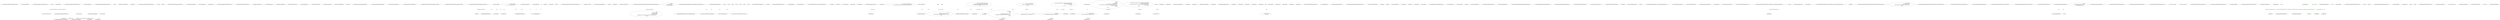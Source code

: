 digraph  {
m0_31 [cluster="CommandLine.Core.TokenExtensions.IsValue(CommandLine.Core.Token)", file="InstanceBuilderTests.cs", label="Entry CommandLine.Core.TokenExtensions.IsValue(CommandLine.Core.Token)", span="73-73"];
m0_32 [cluster="CommandLine.Core.TokenExtensions.IsValue(CommandLine.Core.Token)", file="InstanceBuilderTests.cs", label="return token.Tag == TokenType.Value;", span="75-75"];
m0_33 [cluster="CommandLine.Core.TokenExtensions.IsValue(CommandLine.Core.Token)", file="InstanceBuilderTests.cs", label="Exit CommandLine.Core.TokenExtensions.IsValue(CommandLine.Core.Token)", span="73-73"];
m0_12 [cluster="CommandLine.Core.Token.Equals(object)", file="InstanceBuilderTests.cs", label="other != null", span="42-42"];
m0_15 [cluster="CommandLine.Core.Token.Equals(object)", color=green, community=0, file="InstanceBuilderTests.cs", label="Exit CommandLine.Core.Token.Equals(object)", prediction=0, span="39-39"];
m0_14 [cluster="CommandLine.Core.Token.Equals(object)", file="InstanceBuilderTests.cs", label="return base.Equals(obj);", span="47-47"];
m0_13 [cluster="CommandLine.Core.Token.Equals(object)", file="InstanceBuilderTests.cs", label="return this.Equals(other);", span="44-44"];
m0_16 [cluster="CommandLine.Core.Token.Equals(CommandLine.Core.Token)", file="InstanceBuilderTests.cs", label="Entry CommandLine.Core.Token.Equals(CommandLine.Core.Token)", span="55-55"];
m0_17 [cluster="object.Equals(object)", file="InstanceBuilderTests.cs", label="Entry object.Equals(object)", span="0-0"];
m0_28 [cluster="CommandLine.Core.TokenExtensions.IsName(CommandLine.Core.Token)", file="InstanceBuilderTests.cs", label="Entry CommandLine.Core.TokenExtensions.IsName(CommandLine.Core.Token)", span="68-68"];
m0_29 [cluster="CommandLine.Core.TokenExtensions.IsName(CommandLine.Core.Token)", file="InstanceBuilderTests.cs", label="return token.Tag == TokenType.Name;", span="70-70"];
m0_30 [cluster="CommandLine.Core.TokenExtensions.IsName(CommandLine.Core.Token)", file="InstanceBuilderTests.cs", label="Exit CommandLine.Core.TokenExtensions.IsName(CommandLine.Core.Token)", span="68-68"];
m0_23 [cluster="CommandLine.Core.Token.Equals(CommandLine.Core.Token)", file="InstanceBuilderTests.cs", label="return false;", span="59-59"];
m0_18 [cluster="CommandLine.Core.Token.GetHashCode()", file="InstanceBuilderTests.cs", label="Entry CommandLine.Core.Token.GetHashCode()", span="50-50"];
m0_19 [cluster="CommandLine.Core.Token.GetHashCode()", file="InstanceBuilderTests.cs", label="return new {this.Tag, this.Text}.GetHashCode();", span="52-52"];
m0_21 [cluster="T.ToMaybe<T>()", file="InstanceBuilderTests.cs", label="Entry T.ToMaybe<T>()", span="82-82"];
m0_0 [cluster="CommandLine.Core.Token.Token(CommandLine.Core.TokenType, string)", file="InstanceBuilderTests.cs", label="Entry CommandLine.Core.Token.Token(CommandLine.Core.TokenType, string)", span="13-13"];
m0_1 [cluster="CommandLine.Core.Token.Token(CommandLine.Core.TokenType, string)", file="InstanceBuilderTests.cs", label="this.tag = tag", span="15-15"];
m0_2 [cluster="CommandLine.Core.Token.Token(CommandLine.Core.TokenType, string)", file="InstanceBuilderTests.cs", label="this.text = text", span="16-16"];
m0_3 [cluster="CommandLine.Core.Token.Token(CommandLine.Core.TokenType, string)", file="InstanceBuilderTests.cs", label="Exit CommandLine.Core.Token.Token(CommandLine.Core.TokenType, string)", span="13-13"];
m0_20 [cluster="CommandLine.Core.Token.GetHashCode()", file="InstanceBuilderTests.cs", label="Exit CommandLine.Core.Token.GetHashCode()", span="50-50"];
m0_26 [cluster="System.Enum.Equals(object)", file="InstanceBuilderTests.cs", label="Entry System.Enum.Equals(object)", span="0-0"];
m0_27 [cluster="string.Equals(string)", file="InstanceBuilderTests.cs", label="Entry string.Equals(string)", span="0-0"];
m0_22 [cluster="System.InvalidOperationException.InvalidOperationException(string)", file="InstanceBuilderTests.cs", label="Entry System.InvalidOperationException.InvalidOperationException(string)", span="0-0"];
m0_24 [cluster="CommandLine.Core.Token.Equals(CommandLine.Core.Token)", file="InstanceBuilderTests.cs", label="return this.Tag.Equals(other.Tag) && this.Text.Equals(other.Text);", span="62-62"];
m0_25 [cluster="CommandLine.Core.Token.Equals(CommandLine.Core.Token)", file="InstanceBuilderTests.cs", label="Exit CommandLine.Core.Token.Equals(CommandLine.Core.Token)", span="55-55"];
m0_4 [cluster="CommandLine.Core.Token.Name(string)", file="InstanceBuilderTests.cs", label="Entry CommandLine.Core.Token.Name(string)", span="19-19"];
m0_5 [cluster="CommandLine.Core.Token.Name(string)", file="InstanceBuilderTests.cs", label="return new Token(TokenType.Name, text);", span="21-21"];
m0_6 [cluster="CommandLine.Core.Token.Name(string)", file="InstanceBuilderTests.cs", label="Exit CommandLine.Core.Token.Name(string)", span="19-19"];
m0_7 [cluster="CommandLine.Core.Token.Value(string)", file="InstanceBuilderTests.cs", label="Entry CommandLine.Core.Token.Value(string)", span="24-24"];
m0_8 [cluster="CommandLine.Core.Token.Value(string)", file="InstanceBuilderTests.cs", label="return new Token(TokenType.Value, text);", span="26-26"];
m0_9 [cluster="CommandLine.Core.Token.Value(string)", file="InstanceBuilderTests.cs", label="Exit CommandLine.Core.Token.Value(string)", span="24-24"];
m0_10 [cluster="CommandLine.Core.Token.Equals(object)", file="InstanceBuilderTests.cs", label="Entry CommandLine.Core.Token.Equals(object)", span="39-39"];
m0_11 [cluster="CommandLine.Core.Token.Equals(object)", file="InstanceBuilderTests.cs", label="var other = obj as Token", span="41-41"];
m0_34 [file="InstanceBuilderTests.cs", label="CommandLine.Core.Token", span=""];
m1_38 [cluster="System.Type.GetVerbSpecification()", file="Parser.cs", label="Entry System.Type.GetVerbSpecification()", span="27-27"];
m1_46 [cluster="System.Text.StringBuilder.Append(char)", file="Parser.cs", label="Entry System.Text.StringBuilder.Append(char)", span="0-0"];
m1_124 [cluster="Unk.doubQt", file="Parser.cs", label="Entry Unk.doubQt", span=""];
m1_149 [cluster="CommandLine.Infrastructure.FSharpOptionHelper.IsSome(object)", file="Parser.cs", label="Entry CommandLine.Infrastructure.FSharpOptionHelper.IsSome(object)", span="38-38"];
m1_4 [cluster="CommandLine.UnParserSettings.WithUseEqualTokenOnly()", file="Parser.cs", label="Entry CommandLine.UnParserSettings.WithUseEqualTokenOnly()", span="61-61"];
m1_5 [cluster="CommandLine.UnParserSettings.WithUseEqualTokenOnly()", file="Parser.cs", label="return new UnParserSettings { UseEqualToken = true };", span="63-63"];
m1_6 [cluster="CommandLine.UnParserSettings.WithUseEqualTokenOnly()", file="Parser.cs", label="Exit CommandLine.UnParserSettings.WithUseEqualTokenOnly()", span="61-61"];
m1_126 [cluster="CommandLine.UnParserExtensions.SeperatorOrSpace(CommandLine.Core.Specification)", file="Parser.cs", label="Entry CommandLine.UnParserExtensions.SeperatorOrSpace(CommandLine.Core.Specification)", span="194-194"];
m1_128 [cluster="CommandLine.UnParserExtensions.SeperatorOrSpace(CommandLine.Core.Specification)", file="Parser.cs", label="Exit CommandLine.UnParserExtensions.SeperatorOrSpace(CommandLine.Core.Specification)", span="194-194"];
m1_88 [cluster="CommandLine.UnParserExtensions.FormatValue(CommandLine.Core.Specification, object)", file="Parser.cs", label="Entry CommandLine.UnParserExtensions.FormatValue(CommandLine.Core.Specification, object)", span="162-162"];
m1_89 [cluster="CommandLine.UnParserExtensions.FormatValue(CommandLine.Core.Specification, object)", file="Parser.cs", label="var builder = new StringBuilder()", span="164-164"];
m1_90 [cluster="CommandLine.UnParserExtensions.FormatValue(CommandLine.Core.Specification, object)", file="Parser.cs", label="spec.TargetType", span="165-165"];
m1_92 [cluster="CommandLine.UnParserExtensions.FormatValue(CommandLine.Core.Specification, object)", file="Parser.cs", label="builder.Append(FormatWithQuotesIfString(value))", span="168-168"];
m1_94 [cluster="CommandLine.UnParserExtensions.FormatValue(CommandLine.Core.Specification, object)", file="Parser.cs", label="var sep = spec.SeperatorOrSpace()", span="171-171"];
m1_96 [cluster="CommandLine.UnParserExtensions.FormatValue(CommandLine.Core.Specification, object)", file="Parser.cs", label="var e = ((IEnumerable)value).GetEnumerator()", span="174-174"];
m1_98 [cluster="CommandLine.UnParserExtensions.FormatValue(CommandLine.Core.Specification, object)", file="Parser.cs", label="builder.Append(format(e.Current)).Append(sep)", span="176-176"];
m1_99 [cluster="CommandLine.UnParserExtensions.FormatValue(CommandLine.Core.Specification, object)", file="Parser.cs", label="builder.TrimEndIfMatch(' ')", span="177-177"];
m1_100 [cluster="CommandLine.UnParserExtensions.FormatValue(CommandLine.Core.Specification, object)", file="Parser.cs", label="return builder.ToString();", span="180-180"];
m1_91 [cluster="CommandLine.UnParserExtensions.FormatValue(CommandLine.Core.Specification, object)", file="Parser.cs", label="TargetType.Scalar", span="167-167"];
m1_93 [cluster="CommandLine.UnParserExtensions.FormatValue(CommandLine.Core.Specification, object)", file="Parser.cs", label="TargetType.Sequence", span="170-170"];
m1_95 [cluster="CommandLine.UnParserExtensions.FormatValue(CommandLine.Core.Specification, object)", file="Parser.cs", label="Func<object, object> format = v\r\n                        => sep == ' ' ? FormatWithQuotesIfString(v) : v", span="172-173"];
m1_97 [cluster="CommandLine.UnParserExtensions.FormatValue(CommandLine.Core.Specification, object)", file="Parser.cs", label="e.MoveNext()", span="175-175"];
m1_101 [cluster="CommandLine.UnParserExtensions.FormatValue(CommandLine.Core.Specification, object)", file="Parser.cs", label="Exit CommandLine.UnParserExtensions.FormatValue(CommandLine.Core.Specification, object)", span="162-162"];
m1_35 [cluster="System.Action<T>.Invoke(T)", file="Parser.cs", label="Entry System.Action<T>.Invoke(T)", span="0-0"];
m1_105 [cluster="System.Collections.IEnumerable.GetEnumerator()", file="Parser.cs", label="Entry System.Collections.IEnumerable.GetEnumerator()", span="0-0"];
m1_45 [cluster="Unk.Any", file="Parser.cs", label="Entry Unk.Any", span=""];
m1_41 [cluster="object.IsEmpty()", file="Parser.cs", label="Entry object.IsEmpty()", span="233-233"];
m1_107 [cluster="System.Func<T, TResult>.Invoke(T)", file="Parser.cs", label="Entry System.Func<T, TResult>.Invoke(T)", span="0-0"];
m1_137 [cluster="CommandLine.UnParserExtensions.FormatName(CommandLine.Core.OptionSpecification, CommandLine.UnParserSettings)", file="Parser.cs", label="Entry CommandLine.UnParserExtensions.FormatName(CommandLine.Core.OptionSpecification, CommandLine.UnParserSettings)", span="208-208"];
m1_138 [cluster="CommandLine.UnParserExtensions.FormatName(CommandLine.Core.OptionSpecification, CommandLine.UnParserSettings)", file="Parser.cs", label="var longName =\r\n                optionSpec.LongName.Length > 0\r\n                && !settings.PreferShortName", span="210-212"];
m1_139 [cluster="CommandLine.UnParserExtensions.FormatName(CommandLine.Core.OptionSpecification, CommandLine.UnParserSettings)", file="Parser.cs", label="return\r\n                new StringBuilder(longName\r\n                    ? ''--''.JoinTo(optionSpec.LongName)\r\n                    : ''-''.JoinTo(optionSpec.ShortName))\r\n                        .AppendIf(longName && settings.UseEqualToken && optionSpec.ConversionType != typeof(bool), ''='', '' '')\r\n                    .ToString();", span="214-219"];
m1_140 [cluster="CommandLine.UnParserExtensions.FormatName(CommandLine.Core.OptionSpecification, CommandLine.UnParserSettings)", file="Parser.cs", label="Exit CommandLine.UnParserExtensions.FormatName(CommandLine.Core.OptionSpecification, CommandLine.UnParserSettings)", span="208-208"];
m1_151 [cluster="CommandLine.UnParserExtensions.IsEmpty(object)", file="Parser.cs", label="Entry CommandLine.UnParserExtensions.IsEmpty(object)", span="233-233"];
m1_152 [cluster="CommandLine.UnParserExtensions.IsEmpty(object)", file="Parser.cs", label="value == null", span="235-235"];
m1_154 [cluster="CommandLine.UnParserExtensions.IsEmpty(object)", file="Parser.cs", label="ReflectionHelper.IsFSharpOptionType(value.GetType()) && !FSharpOptionHelper.IsSome(value)", span="236-236"];
m1_156 [cluster="CommandLine.UnParserExtensions.IsEmpty(object)", file="Parser.cs", label="value is ValueType && value.Equals(value.GetType().GetDefaultValue())", span="237-237"];
m1_158 [cluster="CommandLine.UnParserExtensions.IsEmpty(object)", file="Parser.cs", label="value is string && ((string)value).Length == 0", span="238-238"];
m1_160 [cluster="CommandLine.UnParserExtensions.IsEmpty(object)", file="Parser.cs", label="value is IEnumerable && !((IEnumerable)value).GetEnumerator().MoveNext()", span="239-239"];
m1_153 [cluster="CommandLine.UnParserExtensions.IsEmpty(object)", file="Parser.cs", label="return true;", span="235-235"];
m1_155 [cluster="CommandLine.UnParserExtensions.IsEmpty(object)", file="Parser.cs", label="return true;", span="236-236"];
m1_157 [cluster="CommandLine.UnParserExtensions.IsEmpty(object)", file="Parser.cs", label="return true;", span="237-237"];
m1_159 [cluster="CommandLine.UnParserExtensions.IsEmpty(object)", file="Parser.cs", label="return true;", span="238-238"];
m1_161 [cluster="CommandLine.UnParserExtensions.IsEmpty(object)", file="Parser.cs", label="return true;", span="239-239"];
m1_162 [cluster="CommandLine.UnParserExtensions.IsEmpty(object)", file="Parser.cs", label="return false;", span="240-240"];
m1_163 [cluster="CommandLine.UnParserExtensions.IsEmpty(object)", file="Parser.cs", label="Exit CommandLine.UnParserExtensions.IsEmpty(object)", span="233-233"];
m1_43 [cluster="Unk.Where", file="Parser.cs", label="Entry Unk.Where", span=""];
m1_142 [cluster="System.Text.StringBuilder.AppendIf(bool, string, string)", file="Parser.cs", label="Entry System.Text.StringBuilder.AppendIf(bool, string, string)", span="34-34"];
m1_52 [cluster="Unk.TrimEndIfMatchWhen", file="Parser.cs", label="Entry Unk.TrimEndIfMatchWhen", span=""];
m1_120 [cluster="string.Replace(string, string)", file="Parser.cs", label="Entry string.Replace(string, string)", span="0-0"];
m1_40 [cluster="System.Type.GetSpecifications<T>(System.Func<System.Reflection.PropertyInfo, T>)", file="Parser.cs", label="Entry System.Type.GetSpecifications<T>(System.Func<System.Reflection.PropertyInfo, T>)", span="16-16"];
m1_72 [cluster="Unk.Contains", file="Parser.cs", label="Entry Unk.Contains", span=""];
m1_115 [cluster="T.ToMaybe<T>()", file="Parser.cs", label="Entry T.ToMaybe<T>()", span="249-249"];
m1_119 [cluster="string.Contains(string)", file="Parser.cs", label="Entry string.Contains(string)", span="0-0"];
m1_36 [cluster="object.GetType()", file="Parser.cs", label="Entry object.GetType()", span="0-0"];
m1_129 [cluster="lambda expression", file="Parser.cs", label="Entry lambda expression", span="197-197"];
m1_11 [cluster="lambda expression", file="Parser.cs", label="Entry lambda expression", span="83-83"];
m1_12 [cluster="lambda expression", file="Parser.cs", label="Exit lambda expression", span="83-83"];
m1_61 [cluster="lambda expression", file="Parser.cs", label="new { Specification = Specification.FromProperty(pi),\r\n                            Value = pi.GetValue(options, null).NormalizeValue(), PropertyValue = pi.GetValue(options, null) }", span="112-113"];
m1_80 [cluster="lambda expression", file="Parser.cs", label="builder\r\n                        .TrimEndIfMatchWhen(builder.TrailingSpaces() > 1, ' ')\r\n                        .Append(FormatOption((OptionSpecification)opt.Specification, opt.Value, settings))\r\n                        .Append(' ')", span="148-151"];
m1_57 [cluster="lambda expression", file="Parser.cs", label="builder.Append(verb.Name).Append(' ')", span="107-107"];
m1_56 [cluster="lambda expression", file="Parser.cs", label="Entry lambda expression", span="107-107"];
m1_60 [cluster="lambda expression", file="Parser.cs", label="Entry lambda expression", span="112-113"];
m1_66 [cluster="lambda expression", file="Parser.cs", label="Entry lambda expression", span="118-118"];
m1_70 [cluster="lambda expression", file="Parser.cs", label="!shortSwitches.Contains(info)", span="132-132"];
m1_69 [cluster="lambda expression", file="Parser.cs", label="Entry lambda expression", span="132-132"];
m1_73 [cluster="lambda expression", file="Parser.cs", label="Entry lambda expression", span="135-135"];
m1_76 [cluster="lambda expression", file="Parser.cs", label="Entry lambda expression", span="142-142"];
m1_85 [cluster="lambda expression", file="Parser.cs", label="builder.Append(FormatValue(val.Specification, val.Value)).Append(' ')", span="156-156"];
m1_79 [cluster="lambda expression", file="Parser.cs", label="Entry lambda expression", span="147-151"];
m1_84 [cluster="lambda expression", file="Parser.cs", label="Entry lambda expression", span="156-156"];
m1_58 [cluster="lambda expression", file="Parser.cs", label="Exit lambda expression", span="107-107"];
m1_62 [cluster="lambda expression", file="Parser.cs", label="Exit lambda expression", span="112-113"];
m1_67 [cluster="lambda expression", file="Parser.cs", label="i.Specification.Tag == SpecificationType.Option", span="118-118"];
m1_68 [cluster="lambda expression", file="Parser.cs", label="Exit lambda expression", span="118-118"];
m1_71 [cluster="lambda expression", file="Parser.cs", label="Exit lambda expression", span="132-132"];
m1_74 [cluster="lambda expression", file="Parser.cs", label="i.Specification.Tag == SpecificationType.Value", span="135-135"];
m1_75 [cluster="lambda expression", file="Parser.cs", label="Exit lambda expression", span="135-135"];
m1_77 [cluster="lambda expression", file="Parser.cs", label="((OptionSpecification)info.Specification).ShortName", span="142-142"];
m1_78 [cluster="lambda expression", file="Parser.cs", label="Exit lambda expression", span="142-142"];
m1_81 [cluster="lambda expression", file="Parser.cs", label="Exit lambda expression", span="147-151"];
m1_86 [cluster="lambda expression", file="Parser.cs", label="Exit lambda expression", span="156-156"];
m1_110 [cluster="lambda expression", file="Parser.cs", label="sep == ' ' ? FormatWithQuotesIfString(v) : v", span="173-173"];
m1_109 [cluster="lambda expression", file="Parser.cs", label="Entry lambda expression", span="172-173"];
m1_111 [cluster="lambda expression", file="Parser.cs", label="Exit lambda expression", span="172-173"];
m1_122 [cluster="lambda expression", file="Parser.cs", label="v.Contains(' ') || v.Contains(''\'''')\r\n                    ? ''\''''.JoinTo(doubQt(v), ''\'''') : v", span="190-191"];
m1_121 [cluster="lambda expression", file="Parser.cs", label="Entry lambda expression", span="190-191"];
m1_116 [cluster="lambda expression", file="Parser.cs", label="Entry lambda expression", span="185-186"];
m1_118 [cluster="lambda expression", file="Parser.cs", label="Exit lambda expression", span="185-186"];
m1_123 [cluster="lambda expression", file="Parser.cs", label="Exit lambda expression", span="190-191"];
m1_131 [cluster="lambda expression", file="Parser.cs", label="Exit lambda expression", span="197-197"];
m1_136 [cluster="System.Text.StringBuilder.AppendWhen(bool, params string[])", file="Parser.cs", label="Entry System.Text.StringBuilder.AppendWhen(bool, params string[])", span="9-9"];
m1_55 [cluster="string.TrimEnd(params char[])", file="Parser.cs", label="Entry string.TrimEnd(params char[])", span="0-0"];
m1_108 [cluster="System.Text.StringBuilder.TrimEndIfMatch(char)", file="Parser.cs", label="Entry System.Text.StringBuilder.TrimEndIfMatch(char)", span="85-85"];
m1_148 [cluster="CommandLine.Infrastructure.ReflectionHelper.IsFSharpOptionType(System.Type)", file="Parser.cs", label="Entry CommandLine.Infrastructure.ReflectionHelper.IsFSharpOptionType(System.Type)", span="35-35"];
m1_51 [cluster="System.Text.StringBuilder.TrailingSpaces()", file="Parser.cs", label="Entry System.Text.StringBuilder.TrailingSpaces()", span="101-101"];
m1_59 [cluster="Unk.Append", file="Parser.cs", label="Entry Unk.Append", span=""];
m1_47 [cluster="Unk.Select", file="Parser.cs", label="Entry Unk.Select", span=""];
m1_164 [cluster="System.Type.GetDefaultValue()", file="Parser.cs", label="Entry System.Type.GetDefaultValue()", span="130-130"];
m1_87 [cluster="Unk.FormatValue", file="Parser.cs", label="Entry Unk.FormatValue", span=""];
m1_42 [cluster="Unk.Memorize", file="Parser.cs", label="Entry Unk.Memorize", span=""];
m1_83 [cluster="Unk.FormatOption", file="Parser.cs", label="Entry Unk.FormatOption", span=""];
m1_44 [cluster="Unk.UniqueName", file="Parser.cs", label="Entry Unk.UniqueName", span=""];
m1_150 [cluster="CommandLine.Infrastructure.FSharpOptionHelper.ValueOf(object)", file="Parser.cs", label="Entry CommandLine.Infrastructure.FSharpOptionHelper.ValueOf(object)", span="30-30"];
m1_125 [cluster="string.JoinTo(params string[])", file="Parser.cs", label="Entry string.JoinTo(params string[])", span="45-45"];
m1_65 [cluster="object.NormalizeValue()", file="Parser.cs", label="Entry object.NormalizeValue()", span="222-222"];
m1_39 [cluster="Unk.Return", file="Parser.cs", label="Entry Unk.Return", span=""];
m1_54 [cluster="System.Text.StringBuilder.ToString()", file="Parser.cs", label="Entry System.Text.StringBuilder.ToString()", span="0-0"];
m1_104 [cluster="CommandLine.Core.Specification.SeperatorOrSpace()", file="Parser.cs", label="Entry CommandLine.Core.Specification.SeperatorOrSpace()", span="194-194"];
m1_50 [cluster="System.Text.StringBuilder.Append(string)", file="Parser.cs", label="Entry System.Text.StringBuilder.Append(string)", span="0-0"];
m1_135 [cluster="CommandLine.Core.OptionSpecification.FormatName(CommandLine.UnParserSettings)", file="Parser.cs", label="Entry CommandLine.Core.OptionSpecification.FormatName(CommandLine.UnParserSettings)", span="208-208"];
m1_102 [cluster="CommandLine.UnParserExtensions.FormatWithQuotesIfString(object)", file="Parser.cs", label="Entry CommandLine.UnParserExtensions.FormatWithQuotesIfString(object)", span="183-183"];
m1_114 [cluster="CommandLine.UnParserExtensions.FormatWithQuotesIfString(object)", file="Parser.cs", label="Exit CommandLine.UnParserExtensions.FormatWithQuotesIfString(object)", span="183-183"];
m1_0 [cluster="CommandLine.UnParserSettings.WithGroupSwitchesOnly()", file="Parser.cs", label="Entry CommandLine.UnParserSettings.WithGroupSwitchesOnly()", span="52-52"];
m1_1 [cluster="CommandLine.UnParserSettings.WithGroupSwitchesOnly()", file="Parser.cs", label="return new UnParserSettings { GroupSwitches = true };", span="54-54"];
m1_2 [cluster="CommandLine.UnParserSettings.WithGroupSwitchesOnly()", file="Parser.cs", label="Exit CommandLine.UnParserSettings.WithGroupSwitchesOnly()", span="52-52"];
m1_53 [cluster="Unk.ForEach", file="Parser.cs", label="Entry Unk.ForEach", span=""];
m1_103 [cluster="System.Text.StringBuilder.Append(object)", file="Parser.cs", label="Entry System.Text.StringBuilder.Append(object)", span="0-0"];
m1_49 [cluster="Unk.Join", file="Parser.cs", label="Entry Unk.Join", span=""];
m1_10 [cluster="CommandLine.Parser.FormatCommandLine<T>(T, System.Action<CommandLine.UnParserSettings>)", file="Parser.cs", label="Entry CommandLine.Parser.FormatCommandLine<T>(T, System.Action<CommandLine.UnParserSettings>)", span="95-95"];
m1_141 [cluster="System.Text.StringBuilder.StringBuilder(string)", file="Parser.cs", label="Entry System.Text.StringBuilder.StringBuilder(string)", span="0-0"];
m1_37 [cluster="System.Text.StringBuilder.StringBuilder()", file="Parser.cs", label="Entry System.Text.StringBuilder.StringBuilder()", span="0-0"];
m1_3 [cluster="CommandLine.UnParserSettings.UnParserSettings()", file="Parser.cs", label="Entry CommandLine.UnParserSettings.UnParserSettings()", span="15-15"];
m1_165 [cluster="object.Equals(object)", file="Parser.cs", label="Entry object.Equals(object)", span="0-0"];
m1_106 [cluster="System.Collections.IEnumerator.MoveNext()", file="Parser.cs", label="Entry System.Collections.IEnumerator.MoveNext()", span="0-0"];
m1_82 [cluster="System.Text.StringBuilder.TrimEndIfMatchWhen(bool, char)", file="Parser.cs", label="Entry System.Text.StringBuilder.TrimEndIfMatchWhen(bool, char)", span="94-94"];
m1_13 [cluster="CommandLine.UnParserExtensions.FormatCommandLine<T>(CommandLine.Parser, T, System.Action<CommandLine.UnParserSettings>)", file="Parser.cs", label="Entry CommandLine.UnParserExtensions.FormatCommandLine<T>(CommandLine.Parser, T, System.Action<CommandLine.UnParserSettings>)", span="95-95"];
m1_14 [cluster="CommandLine.UnParserExtensions.FormatCommandLine<T>(CommandLine.Parser, T, System.Action<CommandLine.UnParserSettings>)", file="Parser.cs", label="options == null", span="97-97"];
m1_17 [cluster="CommandLine.UnParserExtensions.FormatCommandLine<T>(CommandLine.Parser, T, System.Action<CommandLine.UnParserSettings>)", file="Parser.cs", label="configuration(settings)", span="100-100"];
m1_19 [cluster="CommandLine.UnParserExtensions.FormatCommandLine<T>(CommandLine.Parser, T, System.Action<CommandLine.UnParserSettings>)", file="Parser.cs", label="var type = options.GetType()", span="103-103"];
m1_22 [cluster="CommandLine.UnParserExtensions.FormatCommandLine<T>(CommandLine.Parser, T, System.Action<CommandLine.UnParserSettings>)", file="Parser.cs", label="var specs =\r\n                (from info in\r\n                    type.GetSpecifications(\r\n                        pi => new { Specification = Specification.FromProperty(pi),\r\n                            Value = pi.GetValue(options, null).NormalizeValue(), PropertyValue = pi.GetValue(options, null) })\r\n                where !info.PropertyValue.IsEmpty()\r\n                select info)\r\n                    .Memorize()", span="109-116"];
m1_15 [cluster="CommandLine.UnParserExtensions.FormatCommandLine<T>(CommandLine.Parser, T, System.Action<CommandLine.UnParserSettings>)", file="Parser.cs", label="throw new ArgumentNullException(''options'');", span="97-97"];
m1_18 [cluster="CommandLine.UnParserExtensions.FormatCommandLine<T>(CommandLine.Parser, T, System.Action<CommandLine.UnParserSettings>)", file="Parser.cs", label="settings.Consumed = true", span="101-101"];
m1_25 [cluster="CommandLine.UnParserExtensions.FormatCommandLine<T>(CommandLine.Parser, T, System.Action<CommandLine.UnParserSettings>)", file="Parser.cs", label="var optSpecs = settings.GroupSwitches\r\n                ? allOptSpecs.Where(info => !shortSwitches.Contains(info))\r\n                : allOptSpecs", span="131-133"];
m1_27 [cluster="CommandLine.UnParserExtensions.FormatCommandLine<T>(CommandLine.Parser, T, System.Action<CommandLine.UnParserSettings>)", file="Parser.cs", label="builder = settings.GroupSwitches && shortSwitches.Any()\r\n                ? builder.Append('-').Append(string.Join(string.Empty, shortSwitches.Select(\r\n                    info => ((OptionSpecification)info.Specification).ShortName).ToArray())).Append(' ')\r\n                : builder", span="140-143"];
m1_29 [cluster="CommandLine.UnParserExtensions.FormatCommandLine<T>(CommandLine.Parser, T, System.Action<CommandLine.UnParserSettings>)", file="Parser.cs", label="optSpecs.ForEach(\r\n                opt =>\r\n                    builder\r\n                        .TrimEndIfMatchWhen(builder.TrailingSpaces() > 1, ' ')\r\n                        .Append(FormatOption((OptionSpecification)opt.Specification, opt.Value, settings))\r\n                        .Append(' ')\r\n                )", span="146-152"];
m1_20 [cluster="CommandLine.UnParserExtensions.FormatCommandLine<T>(CommandLine.Parser, T, System.Action<CommandLine.UnParserSettings>)", file="Parser.cs", label="var builder = new StringBuilder()", span="104-104"];
m1_21 [cluster="CommandLine.UnParserExtensions.FormatCommandLine<T>(CommandLine.Parser, T, System.Action<CommandLine.UnParserSettings>)", file="Parser.cs", label="type.GetVerbSpecification()\r\n                .Return(verb => builder.Append(verb.Name).Append(' '), builder)", span="106-107"];
m1_23 [cluster="CommandLine.UnParserExtensions.FormatCommandLine<T>(CommandLine.Parser, T, System.Action<CommandLine.UnParserSettings>)", file="Parser.cs", label="var allOptSpecs = from info in specs.Where(i => i.Specification.Tag == SpecificationType.Option)\r\n                let o = (OptionSpecification)info.Specification\r\n                where o.TargetType != TargetType.Switch || (o.TargetType == TargetType.Switch && ((bool)info.Value))\r\n                orderby o.UniqueName()\r\n                select info", span="118-122"];
m1_26 [cluster="CommandLine.UnParserExtensions.FormatCommandLine<T>(CommandLine.Parser, T, System.Action<CommandLine.UnParserSettings>)", file="Parser.cs", label="var valSpecs = from info in specs.Where(i => i.Specification.Tag == SpecificationType.Value)\r\n                let v = (ValueSpecification)info.Specification\r\n                orderby v.Index\r\n                select info", span="135-138"];
m1_28 [cluster="CommandLine.UnParserExtensions.FormatCommandLine<T>(CommandLine.Parser, T, System.Action<CommandLine.UnParserSettings>)", file="Parser.cs", label="builder\r\n                .TrimEndIfMatchWhen(!optSpecs.Any() || builder.TrailingSpaces() > 1, ' ')", span="144-145"];
m1_31 [cluster="CommandLine.UnParserExtensions.FormatCommandLine<T>(CommandLine.Parser, T, System.Action<CommandLine.UnParserSettings>)", file="Parser.cs", label="valSpecs.ForEach(\r\n                val => builder.Append(FormatValue(val.Specification, val.Value)).Append(' '))", span="155-156"];
m1_32 [cluster="CommandLine.UnParserExtensions.FormatCommandLine<T>(CommandLine.Parser, T, System.Action<CommandLine.UnParserSettings>)", file="Parser.cs", label="return builder\r\n                .ToString().TrimEnd(' ');", span="158-159"];
m1_33 [cluster="CommandLine.UnParserExtensions.FormatCommandLine<T>(CommandLine.Parser, T, System.Action<CommandLine.UnParserSettings>)", file="Parser.cs", label="Exit CommandLine.UnParserExtensions.FormatCommandLine<T>(CommandLine.Parser, T, System.Action<CommandLine.UnParserSettings>)", span="95-95"];
m1_48 [cluster="Unk.ToArray", file="Parser.cs", label="Entry Unk.ToArray", span=""];
m1_132 [cluster="CommandLine.UnParserExtensions.FormatOption(CommandLine.Core.OptionSpecification, object, CommandLine.UnParserSettings)", file="Parser.cs", label="Entry CommandLine.UnParserExtensions.FormatOption(CommandLine.Core.OptionSpecification, object, CommandLine.UnParserSettings)", span="200-200"];
m1_133 [cluster="CommandLine.UnParserExtensions.FormatOption(CommandLine.Core.OptionSpecification, object, CommandLine.UnParserSettings)", file="Parser.cs", label="return new StringBuilder()\r\n                    .Append(spec.FormatName(settings))\r\n                    .AppendWhen(spec.TargetType != TargetType.Switch, FormatValue(spec, value))\r\n                .ToString();", span="202-205"];
m1_134 [cluster="CommandLine.UnParserExtensions.FormatOption(CommandLine.Core.OptionSpecification, object, CommandLine.UnParserSettings)", file="Parser.cs", label="Exit CommandLine.UnParserExtensions.FormatOption(CommandLine.Core.OptionSpecification, object, CommandLine.UnParserSettings)", span="200-200"];
m1_63 [cluster="CommandLine.Core.Specification.FromProperty(System.Reflection.PropertyInfo)", file="Parser.cs", label="Entry CommandLine.Core.Specification.FromProperty(System.Reflection.PropertyInfo)", span="105-105"];
m1_34 [cluster="System.ArgumentNullException.ArgumentNullException(string)", file="Parser.cs", label="Entry System.ArgumentNullException.ArgumentNullException(string)", span="0-0"];
m1_7 [cluster="CommandLine.UnParserExtensions.FormatCommandLine<T>(CommandLine.Parser, T)", file="Parser.cs", label="Entry CommandLine.UnParserExtensions.FormatCommandLine<T>(CommandLine.Parser, T)", span="81-81"];
m1_8 [cluster="CommandLine.UnParserExtensions.FormatCommandLine<T>(CommandLine.Parser, T)", file="Parser.cs", label="return parser.FormatCommandLine(options, config => {});", span="83-83"];
m1_9 [cluster="CommandLine.UnParserExtensions.FormatCommandLine<T>(CommandLine.Parser, T)", file="Parser.cs", label="Exit CommandLine.UnParserExtensions.FormatCommandLine<T>(CommandLine.Parser, T)", span="81-81"];
m1_64 [cluster="System.Reflection.PropertyInfo.GetValue(object, object[])", file="Parser.cs", label="Entry System.Reflection.PropertyInfo.GetValue(object, object[])", span="0-0"];
m1_143 [cluster="CommandLine.UnParserExtensions.NormalizeValue(object)", file="Parser.cs", label="Entry CommandLine.UnParserExtensions.NormalizeValue(object)", span="222-222"];
m1_144 [cluster="CommandLine.UnParserExtensions.NormalizeValue(object)", file="Parser.cs", label="value != null\r\n                && ReflectionHelper.IsFSharpOptionType(value.GetType())\r\n                && FSharpOptionHelper.IsSome(value)", span="224-226"];
m1_145 [cluster="CommandLine.UnParserExtensions.NormalizeValue(object)", file="Parser.cs", label="return FSharpOptionHelper.ValueOf(value);", span="228-228"];
m1_146 [cluster="CommandLine.UnParserExtensions.NormalizeValue(object)", file="Parser.cs", label="return value;", span="230-230"];
m1_147 [cluster="CommandLine.UnParserExtensions.NormalizeValue(object)", file="Parser.cs", label="Exit CommandLine.UnParserExtensions.NormalizeValue(object)", span="222-222"];
m1_166 [file="Parser.cs", label=builder, span=""];
m1_167 [file="Parser.cs", label=T, span=""];
m1_168 [file="Parser.cs", label=shortSwitches, span=""];
m1_169 [file="Parser.cs", label=settings, span=""];
m1_170 [file="Parser.cs", label=sep, span=""];
m1_171 [file="Parser.cs", label=doubQt, span=""];
m2_35 [cluster="CommandLine.Core.TokenExtensions.IsValue(CommandLine.Core.Token)", file="Token.cs", label="Entry CommandLine.Core.TokenExtensions.IsValue(CommandLine.Core.Token)", span="78-78"];
m2_31 [cluster="CommandLine.Core.TokenExtensions.IsValue(CommandLine.Core.Token)", file="Token.cs", label="Entry CommandLine.Core.TokenExtensions.IsValue(CommandLine.Core.Token)", span="73-73"];
m2_32 [cluster="CommandLine.Core.TokenExtensions.IsName(CommandLine.Core.Token)", file="Token.cs", label="Entry CommandLine.Core.TokenExtensions.IsName(CommandLine.Core.Token)", span="73-73"];
m2_33 [cluster="CommandLine.Core.TokenExtensions.IsName(CommandLine.Core.Token)", color=green, community=0, file="Token.cs", label="return token.Tag == TokenType.Name;", prediction=1, span="75-75"];
m2_36 [cluster="CommandLine.Core.TokenExtensions.IsValue(CommandLine.Core.Token)", color=green, community=0, file="Token.cs", label="return token.Tag == TokenType.Value;", prediction=2, span="80-80"];
m2_37 [cluster="CommandLine.Core.TokenExtensions.IsValue(CommandLine.Core.Token)", file="Token.cs", label="Exit CommandLine.Core.TokenExtensions.IsValue(CommandLine.Core.Token)", span="78-78"];
m2_28 [cluster="CommandLine.Core.TokenExtensions.IsName(CommandLine.Core.Token)", file="Token.cs", label="Entry CommandLine.Core.TokenExtensions.IsName(CommandLine.Core.Token)", span="68-68"];
m2_29 [cluster="CommandLine.Core.TokenExtensions.IsName(CommandLine.Core.Token)", file="Token.cs", label="return token.Tag == TokenType.Name;", span="70-70"];
m2_30 [cluster="CommandLine.Core.TokenExtensions.IsName(CommandLine.Core.Token)", file="Token.cs", label="Exit CommandLine.Core.TokenExtensions.IsName(CommandLine.Core.Token)", span="68-68"];
m2_34 [cluster="CommandLine.Core.TokenExtensions.IsName(CommandLine.Core.Token)", file="Token.cs", label="CommandLine.Core.Token", span=""];
m2_12 [cluster="CommandLine.Core.Token.Equals(object)", color=green, community=0, file="Token.cs", label="other != null", prediction=3, span="42-42"];
m2_13 [cluster="CommandLine.Core.Token.Equals(object)", file="Token.cs", label="return Equals(other);", span="44-44"];
m2_21 [cluster="object.GetHashCode()", file="Token.cs", label="Entry object.GetHashCode()", span="0-0"];
m2_0 [cluster="CommandLine.Core.Token.Token(CommandLine.Core.TokenType, string)", file="Token.cs", label="Entry CommandLine.Core.Token.Token(CommandLine.Core.TokenType, string)", span="13-13"];
m2_1 [cluster="CommandLine.Core.Token.Token(CommandLine.Core.TokenType, string)", file="Token.cs", label="this.tag = tag", span="15-15"];
m2_2 [cluster="CommandLine.Core.Token.Token(CommandLine.Core.TokenType, string)", file="Token.cs", label="this.text = text", span="16-16"];
m2_3 [cluster="CommandLine.Core.Token.Token(CommandLine.Core.TokenType, string)", file="Token.cs", label="Exit CommandLine.Core.Token.Token(CommandLine.Core.TokenType, string)", span="13-13"];
m2_17 [cluster="CommandLine.Core.Token.Equals(object)", color=green, community=0, file="Token.cs", label="return Equals(other);", prediction=4, span="49-49"];
m2_10 [cluster="CommandLine.Core.Token.Equals(object)", file="Token.cs", label="Entry CommandLine.Core.Token.Equals(object)", span="39-39"];
m2_26 [cluster="System.Enum.Equals(object)", file="Token.cs", label="Entry System.Enum.Equals(object)", span="0-0"];
m2_27 [cluster="string.Equals(string)", file="Token.cs", label="Entry string.Equals(string)", span="0-0"];
m2_20 [cluster="CommandLine.Core.Token.GetHashCode()", file="Token.cs", label="Exit CommandLine.Core.Token.GetHashCode()", span="50-50"];
m2_16 [cluster="CommandLine.Core.Token.Equals(object)", color=green, community=0, file="Token.cs", label="other != null", prediction=5, span="47-47"];
m2_22 [cluster="CommandLine.Core.Token.Equals(CommandLine.Core.Token)", file="Token.cs", label="other == null", span="57-57"];
m2_24 [cluster="CommandLine.Core.Token.Equals(CommandLine.Core.Token)", file="Token.cs", label="return Tag.Equals(other.Tag) && Text.Equals(other.Text);", span="62-62"];
m2_23 [cluster="CommandLine.Core.Token.Equals(CommandLine.Core.Token)", file="Token.cs", label="return false;", span="59-59"];
m2_25 [cluster="CommandLine.Core.Token.Equals(CommandLine.Core.Token)", file="Token.cs", label="Exit CommandLine.Core.Token.Equals(CommandLine.Core.Token)", span="55-55"];
m2_4 [cluster="CommandLine.Core.Token.Name(string)", file="Token.cs", label="Entry CommandLine.Core.Token.Name(string)", span="19-19"];
m2_5 [cluster="CommandLine.Core.Token.Name(string)", color=green, community=0, file="Token.cs", label="return new Token(TokenType.Name, text);", prediction=6, span="21-21"];
m2_6 [cluster="CommandLine.Core.Token.Name(string)", file="Token.cs", label="Exit CommandLine.Core.Token.Name(string)", span="19-19"];
m2_18 [cluster="CommandLine.Core.Token.Equals(object)", file="Token.cs", label="return base.Equals(obj);", span="52-52"];
m2_19 [cluster="CommandLine.Core.Token.Equals(object)", file="Token.cs", label="Exit CommandLine.Core.Token.Equals(object)", span="44-44"];
m2_7 [cluster="CommandLine.Core.Token.Value(string)", file="Token.cs", label="Entry CommandLine.Core.Token.Value(string)", span="24-24"];
m2_8 [cluster="CommandLine.Core.Token.Value(string)", color=green, community=0, file="Token.cs", label="return new Value(text);", prediction=7, span="26-26"];
m2_9 [cluster="CommandLine.Core.Token.Value(string)", file="Token.cs", label="Exit CommandLine.Core.Token.Value(string)", span="24-24"];
m2_14 [cluster="CommandLine.Core.Token.Equals(object)", file="Token.cs", label="return base.Equals(obj);", span="47-47"];
m2_15 [cluster="CommandLine.Core.Token.Equals(object)", color=green, community=0, file="Token.cs", label="var other = obj as Token", prediction=4, span="46-46"];
m2_38 [file="Token.cs", label="CommandLine.Core.Token", span=""];
m0_12 -> m0_15  [color=green, key=1, label="CommandLine.Core.SpecificationProperty", style=dashed];
m0_12 -> m0_16  [color=darkseagreen4, key=1, label="CommandLine.Core.SpecificationProperty", style=dashed];
m0_16 -> m0_24  [color=darkseagreen4, key=1, label="CommandLine.Core.Token", style=dashed];
m0_10 -> m0_14  [color=darkseagreen4, key=1, label=object, style=dashed];
m0_11 -> m0_13  [color=darkseagreen4, key=1, label=other, style=dashed];
m0_34 -> m0_13  [color=darkseagreen4, key=1, label="CommandLine.Core.Token", style=dashed];
m0_34 -> m0_14  [color=darkseagreen4, key=1, label="CommandLine.Core.Token", style=dashed];
m0_34 -> m0_19  [color=darkseagreen4, key=1, label="CommandLine.Core.Token", style=dashed];
m0_34 -> m0_24  [color=darkseagreen4, key=1, label="CommandLine.Core.Token", style=dashed];
m1_88 -> m1_90  [color=darkseagreen4, key=1, label="CommandLine.Core.Specification", style=dashed];
m1_88 -> m1_92  [color=darkseagreen4, key=1, label=object, style=dashed];
m1_89 -> m1_92  [color=darkseagreen4, key=1, label=builder, style=dashed];
m1_89 -> m1_98  [color=darkseagreen4, key=1, label=builder, style=dashed];
m1_89 -> m1_99  [color=darkseagreen4, key=1, label=builder, style=dashed];
m1_89 -> m1_100  [color=darkseagreen4, key=1, label=builder, style=dashed];
m1_94 -> m1_110  [color=darkseagreen4, key=1, label=sep, style=dashed];
m1_94 -> m1_98  [color=darkseagreen4, key=1, label=sep, style=dashed];
m1_96 -> m1_98  [color=darkseagreen4, key=1, label=e, style=dashed];
m1_95 -> m1_110  [color=darkseagreen4, key=1, label=object, style=dashed];
m1_95 -> m1_98  [color=darkseagreen4, key=1, label=format, style=dashed];
m1_137 -> m1_139  [color=darkseagreen4, key=1, label="CommandLine.Core.OptionSpecification", style=dashed];
m1_151 -> m1_154  [color=darkseagreen4, key=1, label=object, style=dashed];
m1_151 -> m1_156  [color=darkseagreen4, key=1, label=object, style=dashed];
m1_151 -> m1_158  [color=darkseagreen4, key=1, label=object, style=dashed];
m1_151 -> m1_160  [color=darkseagreen4, key=1, label=object, style=dashed];
m1_13 -> m1_17  [color=darkseagreen4, key=1, label="System.Action<CommandLine.UnParserSettings>", style=dashed];
m1_19 -> m1_21  [color=darkseagreen4, key=1, label=type, style=dashed];
m1_22 -> m1_60  [color=darkseagreen4, key=1, label="lambda expression", style=dashed];
m1_25 -> m1_69  [color=darkseagreen4, key=1, label="lambda expression", style=dashed];
m1_25 -> m1_28  [color=darkseagreen4, key=1, label=optSpecs, style=dashed];
m1_25 -> m1_29  [color=darkseagreen4, key=1, label=optSpecs, style=dashed];
m1_27 -> m1_76  [color=darkseagreen4, key=1, label="lambda expression", style=dashed];
m1_27 -> m1_29  [color=darkseagreen4, key=1, label=builder, style=dashed];
m1_27 -> m1_80  [color=darkseagreen4, key=1, label=builder, style=dashed];
m1_27 -> m1_31  [color=darkseagreen4, key=1, label=builder, style=dashed];
m1_27 -> m1_85  [color=darkseagreen4, key=1, label=builder, style=dashed];
m1_27 -> m1_32  [color=darkseagreen4, key=1, label=builder, style=dashed];
m1_29 -> m1_79  [color=darkseagreen4, key=1, label="lambda expression", style=dashed];
m1_20 -> m1_57  [color=darkseagreen4, key=1, label=builder, style=dashed];
m1_21 -> m1_56  [color=darkseagreen4, key=1, label="lambda expression", style=dashed];
m1_23 -> m1_66  [color=darkseagreen4, key=1, label="lambda expression", style=dashed];
m1_26 -> m1_73  [color=darkseagreen4, key=1, label="lambda expression", style=dashed];
m1_26 -> m1_31  [color=darkseagreen4, key=1, label=valSpecs, style=dashed];
m1_31 -> m1_84  [color=darkseagreen4, key=1, label="lambda expression", style=dashed];
m1_8 -> m1_11  [color=darkseagreen4, key=1, label="lambda expression", style=dashed];
m1_143 -> m1_145  [color=darkseagreen4, key=1, label=object, style=dashed];
m1_143 -> m1_146  [color=darkseagreen4, key=1, label=object, style=dashed];
m1_166 -> m1_57  [color=darkseagreen4, key=1, label=builder, style=dashed];
m1_166 -> m1_80  [color=darkseagreen4, key=1, label=builder, style=dashed];
m1_166 -> m1_85  [color=darkseagreen4, key=1, label=builder, style=dashed];
m1_168 -> m1_70  [color=darkseagreen4, key=1, label=shortSwitches, style=dashed];
m1_169 -> m1_80  [color=darkseagreen4, key=1, label=settings, style=dashed];
m1_170 -> m1_110  [color=darkseagreen4, key=1, label=sep, style=dashed];
m1_171 -> m1_122  [color=darkseagreen4, key=1, label=doubQt, style=dashed];
m2_34 -> m2_13  [color=darkseagreen4, key=1, label="CommandLine.Core.Token", style=dashed];
m2_34 -> m2_14  [color=darkseagreen4, key=1, label="CommandLine.Core.Token", style=dashed];
m2_34 -> m2_19  [color=darkseagreen4, key=1, label="CommandLine.Core.Token", style=dashed];
m2_34 -> m2_24  [color=darkseagreen4, key=1, label="CommandLine.Core.Token", style=dashed];
m2_10 -> m2_14  [color=darkseagreen4, key=1, label=object, style=dashed];
m2_10 -> m2_18  [color=darkseagreen4, key=1, label=object, style=dashed];
m2_20 -> m2_24  [color=darkseagreen4, key=1, label="CommandLine.Core.Token", style=dashed];
m2_16 -> m2_24  [color=darkseagreen4, key=1, label="CommandLine.Core.Token", style=dashed];
m2_15 -> m2_17  [color=green, key=1, label=other, style=dashed];
m2_38 -> m2_17  [color=green, key=1, label="CommandLine.Core.Token", style=dashed];
m2_38 -> m2_18  [color=darkseagreen4, key=1, label="CommandLine.Core.Token", style=dashed];
m2_38 -> m2_19  [color=darkseagreen4, key=1, label="CommandLine.Core.Token", style=dashed];
m2_38 -> m2_24  [color=darkseagreen4, key=1, label="CommandLine.Core.Token", style=dashed];
}
